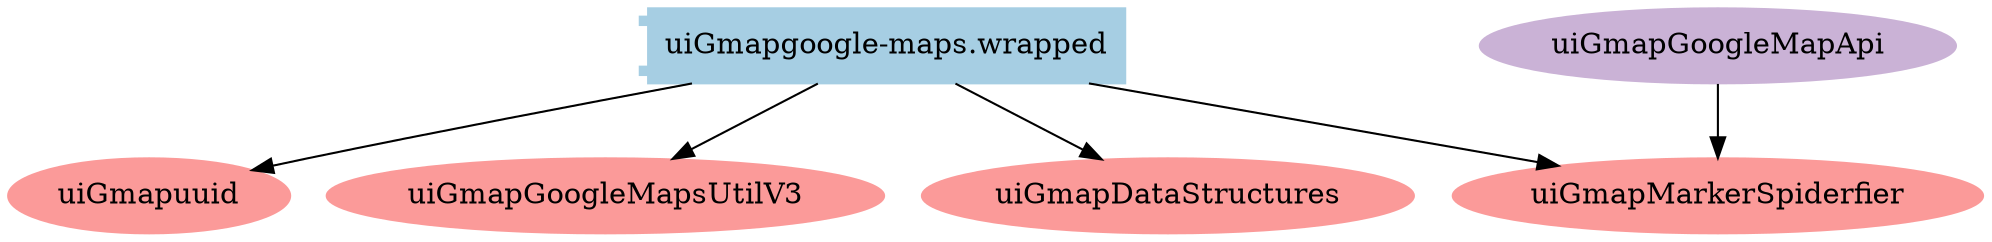 digraph dependencies {
  node[shape="component",style="filled",colorscheme=paired12]


    node[shape="component"]
    "uiGmapgoogle-maps.wrapped"[label="uiGmapgoogle-maps.wrapped", color=1]

    


    node[shape="ellipse"]
    


    

    
      "uiGmapuuid"[label="uiGmapuuid", color=5]
      "uiGmapgoogle-maps.wrapped" -> "uiGmapuuid"
    
      "uiGmapGoogleMapsUtilV3"[label="uiGmapGoogleMapsUtilV3", color=5]
      "uiGmapgoogle-maps.wrapped" -> "uiGmapGoogleMapsUtilV3"
    
      "uiGmapDataStructures"[label="uiGmapDataStructures", color=5]
      "uiGmapgoogle-maps.wrapped" -> "uiGmapDataStructures"
    
      "uiGmapMarkerSpiderfier"[label="uiGmapMarkerSpiderfier", color=5]
      "uiGmapgoogle-maps.wrapped" -> "uiGmapMarkerSpiderfier"
    

    

    node[shape="cds"]
    

    









    node[shape="ellipse",style="filled", color=9]
    

    


    

    
      
    
      
    
      
    
      
        "uiGmapGoogleMapApi"[label="uiGmapGoogleMapApi"]
        "uiGmapGoogleMapApi" -> "uiGmapMarkerSpiderfier"
      
    

    

    


}
